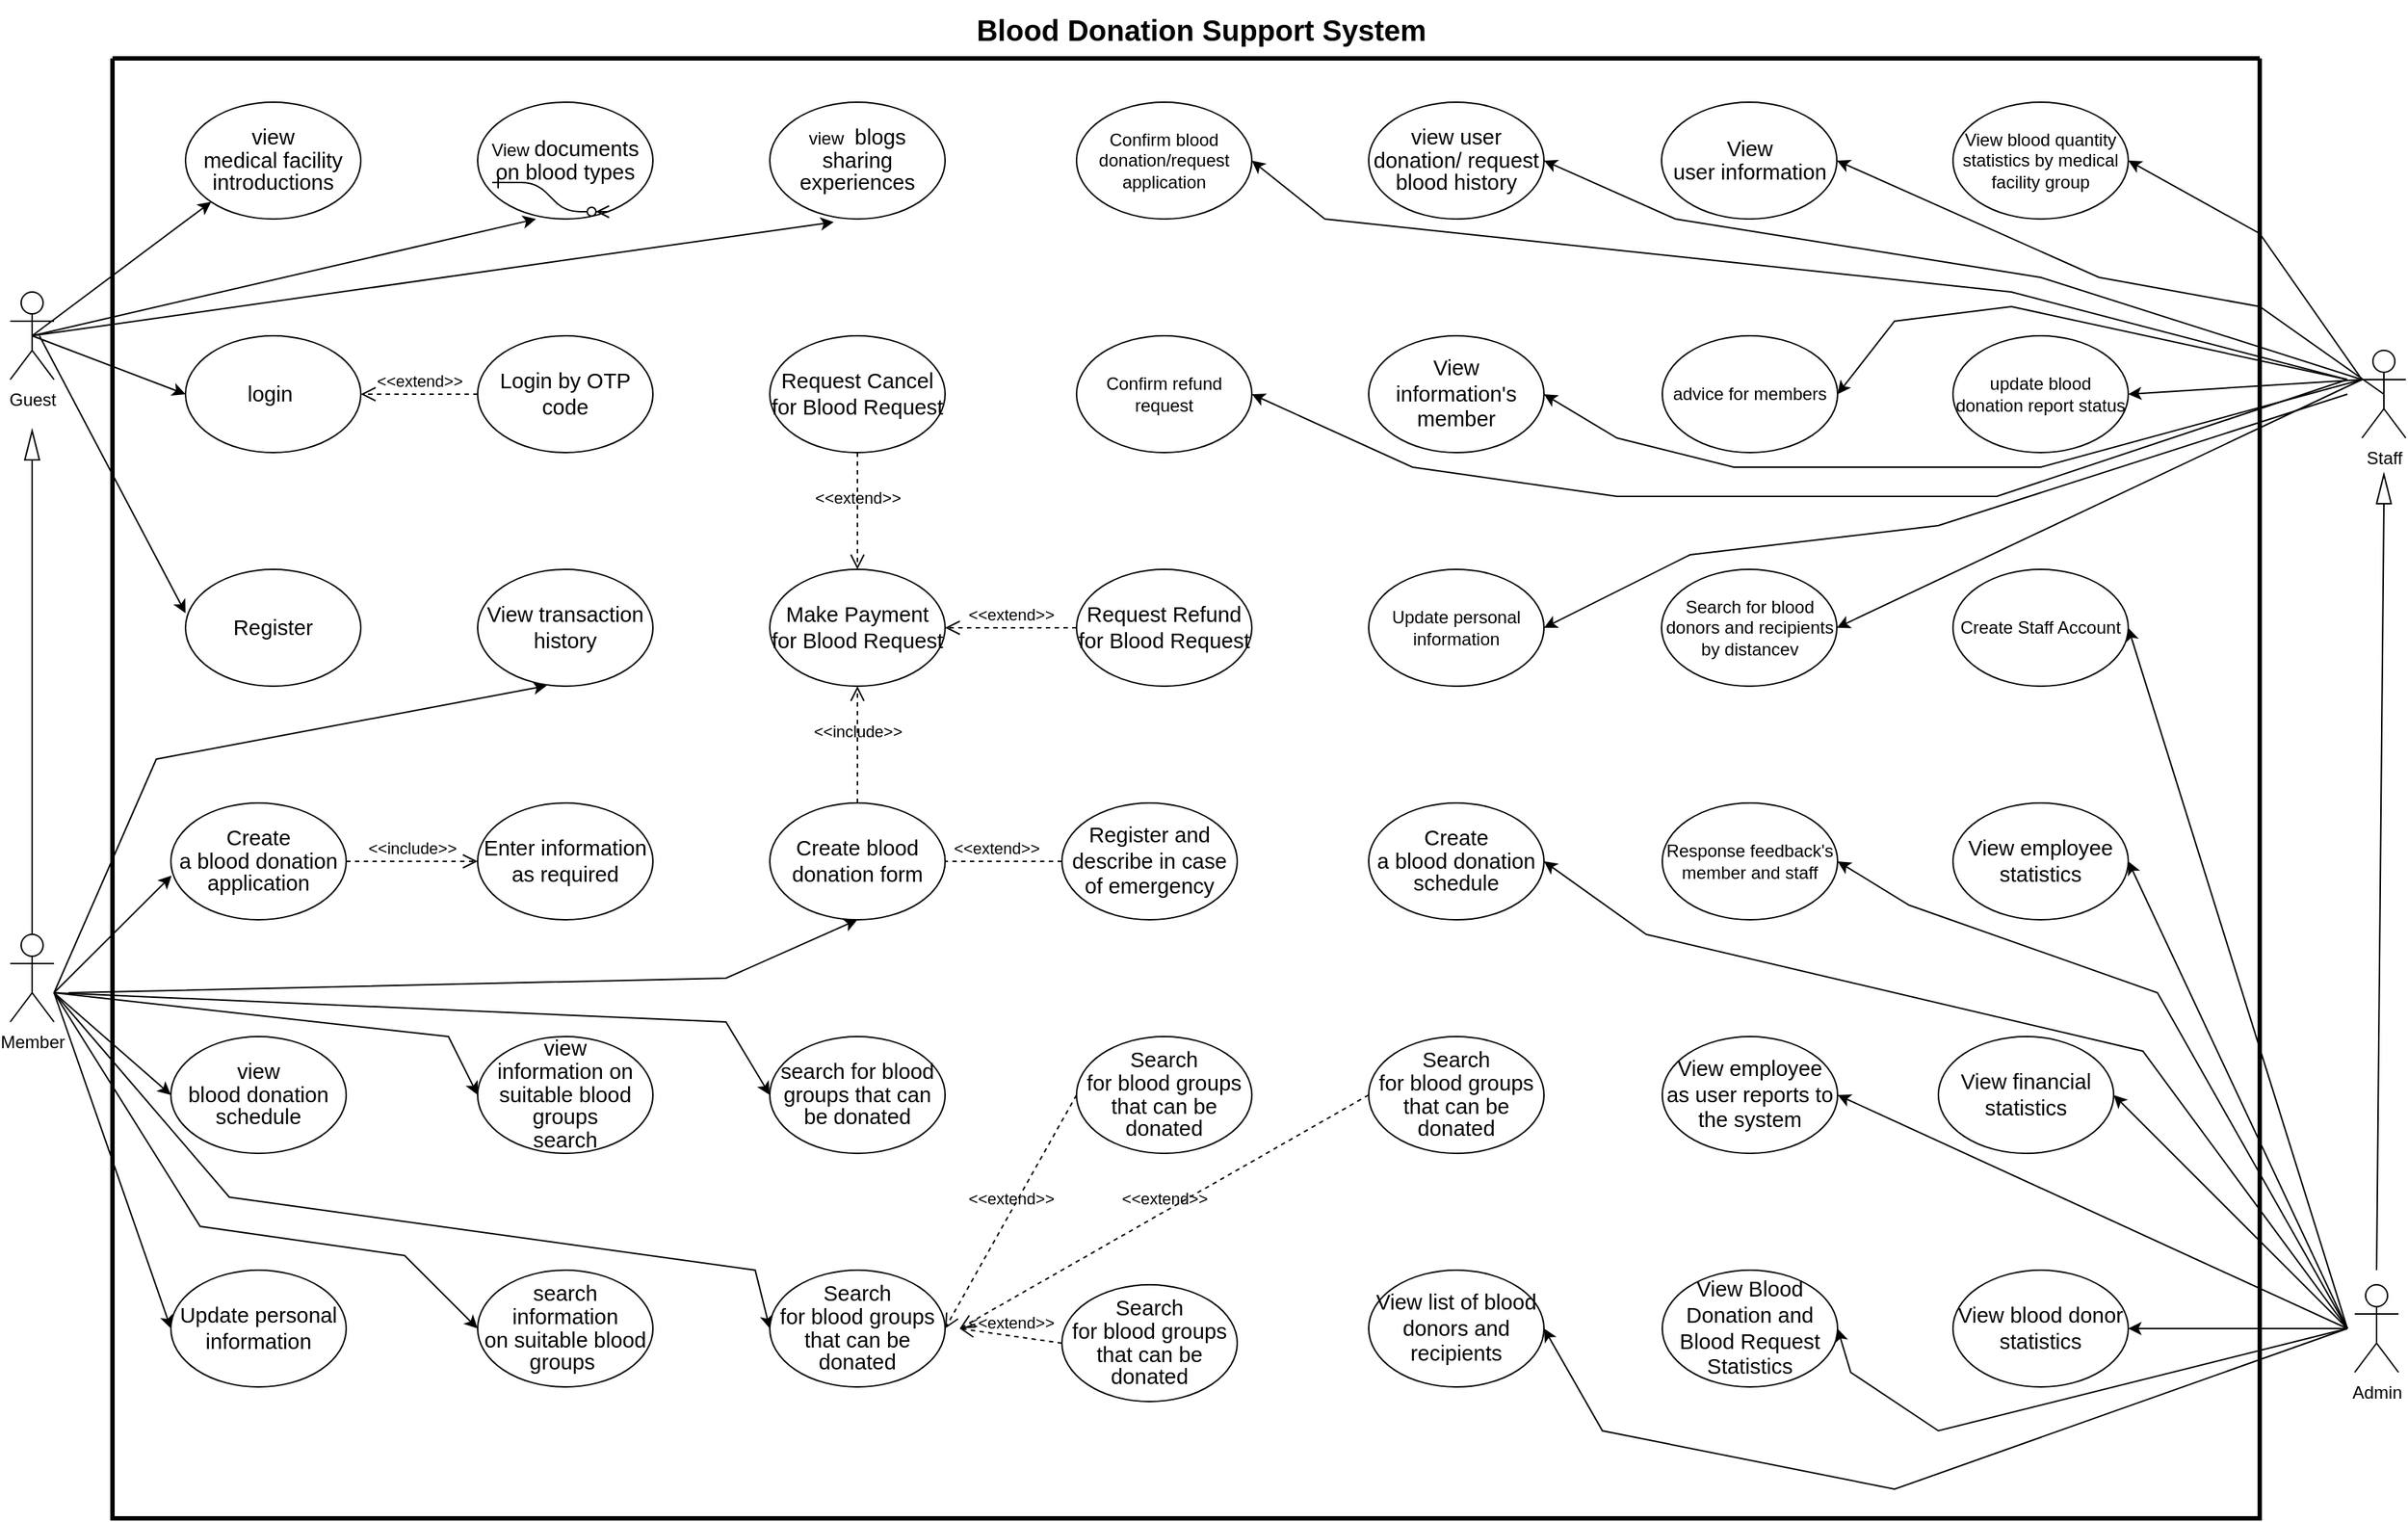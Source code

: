 <mxfile version="27.0.6">
  <diagram name="Trang-1" id="psEI63cdjqYMA6CuGDb4">
    <mxGraphModel dx="2620" dy="1547" grid="1" gridSize="10" guides="1" tooltips="1" connect="1" arrows="1" fold="1" page="1" pageScale="1" pageWidth="827" pageHeight="1169" math="0" shadow="0">
      <root>
        <mxCell id="0" />
        <mxCell id="1" parent="0" />
        <mxCell id="CIT0Yl9R32XtV_x61iHn-1" value="Guest" style="shape=umlActor;verticalLabelPosition=bottom;verticalAlign=top;html=1;outlineConnect=0;" parent="1" vertex="1">
          <mxGeometry x="10" y="240" width="30" height="60" as="geometry" />
        </mxCell>
        <mxCell id="CIT0Yl9R32XtV_x61iHn-2" value="" style="swimlane;startSize=0;fontSize=20;strokeColor=default;strokeWidth=3;" parent="1" vertex="1">
          <mxGeometry x="80" y="80" width="1470" height="1000" as="geometry" />
        </mxCell>
        <mxCell id="CIT0Yl9R32XtV_x61iHn-3" value="&lt;span style=&quot;font-size:11.0pt;line-height:107%;&lt;br/&gt;font-family:&amp;quot;Calibri&amp;quot;,sans-serif;mso-ascii-theme-font:minor-latin;mso-fareast-font-family:&lt;br/&gt;Calibri;mso-fareast-theme-font:minor-latin;mso-hansi-theme-font:minor-latin;&lt;br/&gt;mso-bidi-font-family:&amp;quot;Times New Roman&amp;quot;;mso-bidi-theme-font:minor-bidi;&lt;br/&gt;mso-ansi-language:EN-US;mso-fareast-language:EN-US;mso-bidi-language:AR-SA&quot;&gt;view&lt;br/&gt;medical facility introductions&lt;/span&gt;" style="ellipse;whiteSpace=wrap;html=1;" parent="CIT0Yl9R32XtV_x61iHn-2" vertex="1">
          <mxGeometry x="50" y="30" width="120" height="80" as="geometry" />
        </mxCell>
        <mxCell id="CIT0Yl9R32XtV_x61iHn-4" value="View&amp;nbsp;&lt;span style=&quot;font-size:11.0pt;line-height:107%;&lt;br/&gt;font-family:&amp;quot;Calibri&amp;quot;,sans-serif;mso-ascii-theme-font:minor-latin;mso-fareast-font-family:&lt;br/&gt;Calibri;mso-fareast-theme-font:minor-latin;mso-hansi-theme-font:minor-latin;&lt;br/&gt;mso-bidi-font-family:&amp;quot;Times New Roman&amp;quot;;mso-bidi-theme-font:minor-bidi;&lt;br/&gt;mso-ansi-language:EN-US;mso-fareast-language:EN-US;mso-bidi-language:AR-SA&quot;&gt;documents&lt;br/&gt;on blood types&lt;/span&gt;" style="ellipse;whiteSpace=wrap;html=1;" parent="CIT0Yl9R32XtV_x61iHn-2" vertex="1">
          <mxGeometry x="250" y="30" width="120" height="80" as="geometry" />
        </mxCell>
        <mxCell id="CIT0Yl9R32XtV_x61iHn-5" value="view&amp;nbsp;&lt;span style=&quot;font-size:11.0pt;line-height:107%;&lt;br/&gt;font-family:&amp;quot;Calibri&amp;quot;,sans-serif;mso-ascii-theme-font:minor-latin;mso-fareast-font-family:&lt;br/&gt;Calibri;mso-fareast-theme-font:minor-latin;mso-hansi-theme-font:minor-latin;&lt;br/&gt;mso-bidi-font-family:&amp;quot;Times New Roman&amp;quot;;mso-bidi-theme-font:minor-bidi;&lt;br/&gt;mso-ansi-language:EN-US;mso-fareast-language:EN-US;mso-bidi-language:AR-SA&quot;&gt;&amp;nbsp;blogs sharing experiences&lt;/span&gt;" style="ellipse;whiteSpace=wrap;html=1;" parent="CIT0Yl9R32XtV_x61iHn-2" vertex="1">
          <mxGeometry x="450" y="30" width="120" height="80" as="geometry" />
        </mxCell>
        <mxCell id="CIT0Yl9R32XtV_x61iHn-6" value="&lt;span style=&quot;font-size:11.0pt;line-height:107%;&lt;br/&gt;font-family:&amp;quot;Calibri&amp;quot;,sans-serif;mso-ascii-theme-font:minor-latin;mso-fareast-font-family:&lt;br/&gt;Calibri;mso-fareast-theme-font:minor-latin;mso-hansi-theme-font:minor-latin;&lt;br/&gt;mso-bidi-font-family:&amp;quot;Times New Roman&amp;quot;;mso-bidi-theme-font:minor-bidi;&lt;br/&gt;mso-ansi-language:EN-US;mso-fareast-language:EN-US;mso-bidi-language:AR-SA&quot;&gt;login&amp;nbsp;&lt;/span&gt;" style="ellipse;whiteSpace=wrap;html=1;" parent="CIT0Yl9R32XtV_x61iHn-2" vertex="1">
          <mxGeometry x="50" y="190" width="120" height="80" as="geometry" />
        </mxCell>
        <mxCell id="CIT0Yl9R32XtV_x61iHn-7" value="&lt;span style=&quot;font-size:11.0pt;line-height:107%;&lt;br/&gt;font-family:&amp;quot;Calibri&amp;quot;,sans-serif;mso-ascii-theme-font:minor-latin;mso-fareast-font-family:&lt;br/&gt;Calibri;mso-fareast-theme-font:minor-latin;mso-hansi-theme-font:minor-latin;&lt;br/&gt;mso-bidi-font-family:&amp;quot;Times New Roman&amp;quot;;mso-bidi-theme-font:minor-bidi;&lt;br/&gt;mso-ansi-language:EN-US;mso-fareast-language:EN-US;mso-bidi-language:AR-SA&quot;&gt;Register&lt;/span&gt;" style="ellipse;whiteSpace=wrap;html=1;" parent="CIT0Yl9R32XtV_x61iHn-2" vertex="1">
          <mxGeometry x="50" y="350" width="120" height="80" as="geometry" />
        </mxCell>
        <mxCell id="CIT0Yl9R32XtV_x61iHn-8" value="&lt;span style=&quot;font-size: 14.667px;&quot;&gt;Login by OTP code&lt;/span&gt;" style="ellipse;whiteSpace=wrap;html=1;" parent="CIT0Yl9R32XtV_x61iHn-2" vertex="1">
          <mxGeometry x="250" y="190" width="120" height="80" as="geometry" />
        </mxCell>
        <mxCell id="CIT0Yl9R32XtV_x61iHn-9" value="&amp;lt;&amp;lt;extend&amp;gt;&amp;gt;" style="endArrow=open;startArrow=none;endFill=0;startFill=0;endSize=8;html=1;verticalAlign=bottom;dashed=1;labelBackgroundColor=none;rounded=0;entryX=1;entryY=0.5;entryDx=0;entryDy=0;exitX=0;exitY=0.5;exitDx=0;exitDy=0;" parent="CIT0Yl9R32XtV_x61iHn-2" source="CIT0Yl9R32XtV_x61iHn-8" target="CIT0Yl9R32XtV_x61iHn-6" edge="1">
          <mxGeometry width="160" relative="1" as="geometry">
            <mxPoint x="170" y="240" as="sourcePoint" />
            <mxPoint x="290" y="240" as="targetPoint" />
          </mxGeometry>
        </mxCell>
        <mxCell id="CIT0Yl9R32XtV_x61iHn-10" value="&lt;span style=&quot;font-size:11.0pt;line-height:107%;&lt;br/&gt;font-family:&amp;quot;Calibri&amp;quot;,sans-serif;mso-ascii-theme-font:minor-latin;mso-fareast-font-family:&lt;br/&gt;Calibri;mso-fareast-theme-font:minor-latin;mso-hansi-theme-font:minor-latin;&lt;br/&gt;mso-bidi-font-family:&amp;quot;Times New Roman&amp;quot;;mso-bidi-theme-font:minor-bidi;&lt;br/&gt;mso-ansi-language:EN-US;mso-fareast-language:EN-US;mso-bidi-language:AR-SA&quot;&gt;Create&lt;br/&gt;a blood donation application&lt;/span&gt;" style="ellipse;whiteSpace=wrap;html=1;" parent="CIT0Yl9R32XtV_x61iHn-2" vertex="1">
          <mxGeometry x="40" y="510" width="120" height="80" as="geometry" />
        </mxCell>
        <mxCell id="CIT0Yl9R32XtV_x61iHn-11" value="&lt;div&gt;&lt;span style=&quot;font-size:11.0pt;line-height:107%;&lt;br/&gt;font-family:&amp;quot;Calibri&amp;quot;,sans-serif;mso-ascii-theme-font:minor-latin;mso-fareast-font-family:&lt;br/&gt;Calibri;mso-fareast-theme-font:minor-latin;mso-hansi-theme-font:minor-latin;&lt;br/&gt;mso-bidi-font-family:&amp;quot;Times New Roman&amp;quot;;mso-bidi-theme-font:minor-bidi;&lt;br/&gt;mso-ansi-language:EN-US;mso-fareast-language:EN-US;mso-bidi-language:AR-SA&quot;&gt;search for blood groups that can be donated&lt;/span&gt;&lt;/div&gt;" style="ellipse;whiteSpace=wrap;html=1;" parent="CIT0Yl9R32XtV_x61iHn-2" vertex="1">
          <mxGeometry x="450" y="670" width="120" height="80" as="geometry" />
        </mxCell>
        <mxCell id="CIT0Yl9R32XtV_x61iHn-12" value="&lt;span style=&quot;font-size:11.0pt;line-height:107%;&lt;br/&gt;font-family:&amp;quot;Calibri&amp;quot;,sans-serif;mso-ascii-theme-font:minor-latin;mso-fareast-font-family:&lt;br/&gt;Calibri;mso-fareast-theme-font:minor-latin;mso-hansi-theme-font:minor-latin;&lt;br/&gt;mso-bidi-font-family:&amp;quot;Times New Roman&amp;quot;;mso-bidi-theme-font:minor-bidi;&lt;br/&gt;mso-ansi-language:EN-US;mso-fareast-language:EN-US;mso-bidi-language:AR-SA&quot;&gt;view&lt;br/&gt;blood donation schedule&lt;/span&gt;" style="ellipse;whiteSpace=wrap;html=1;" parent="CIT0Yl9R32XtV_x61iHn-2" vertex="1">
          <mxGeometry x="40" y="670" width="120" height="80" as="geometry" />
        </mxCell>
        <mxCell id="CIT0Yl9R32XtV_x61iHn-13" value="&lt;span style=&quot;font-size: 11pt; line-height: 15.693px;&quot;&gt;view&lt;br&gt;information on suitable blood groups&lt;/span&gt;&lt;div&gt;&lt;span style=&quot;font-size: 11pt; line-height: 15.693px;&quot;&gt;search&lt;/span&gt;&lt;/div&gt;" style="ellipse;whiteSpace=wrap;html=1;" parent="CIT0Yl9R32XtV_x61iHn-2" vertex="1">
          <mxGeometry x="250" y="670" width="120" height="80" as="geometry" />
        </mxCell>
        <mxCell id="CIT0Yl9R32XtV_x61iHn-14" value="&lt;span style=&quot;font-size: 14.667px;&quot;&gt;Update personal information&lt;/span&gt;" style="ellipse;whiteSpace=wrap;html=1;" parent="CIT0Yl9R32XtV_x61iHn-2" vertex="1">
          <mxGeometry x="40" y="830" width="120" height="80" as="geometry" />
        </mxCell>
        <mxCell id="CIT0Yl9R32XtV_x61iHn-15" value="&lt;span style=&quot;font-size:11.0pt;line-height:107%;&lt;br/&gt;font-family:&amp;quot;Calibri&amp;quot;,sans-serif;mso-ascii-theme-font:minor-latin;mso-fareast-font-family:&lt;br/&gt;Calibri;mso-fareast-theme-font:minor-latin;mso-hansi-theme-font:minor-latin;&lt;br/&gt;mso-bidi-font-family:&amp;quot;Times New Roman&amp;quot;;mso-bidi-theme-font:minor-bidi;&lt;br/&gt;mso-ansi-language:EN-US;mso-fareast-language:EN-US;mso-bidi-language:AR-SA&quot;&gt;search information&lt;br/&gt;on suitable blood groups&amp;nbsp;&lt;/span&gt;" style="ellipse;whiteSpace=wrap;html=1;" parent="CIT0Yl9R32XtV_x61iHn-2" vertex="1">
          <mxGeometry x="250" y="830" width="120" height="80" as="geometry" />
        </mxCell>
        <mxCell id="CIT0Yl9R32XtV_x61iHn-16" value="&lt;span style=&quot;font-size:11.0pt;line-height:107%;&lt;br/&gt;font-family:&amp;quot;Calibri&amp;quot;,sans-serif;mso-ascii-theme-font:minor-latin;mso-fareast-font-family:&lt;br/&gt;Calibri;mso-fareast-theme-font:minor-latin;mso-hansi-theme-font:minor-latin;&lt;br/&gt;mso-bidi-font-family:&amp;quot;Times New Roman&amp;quot;;mso-bidi-theme-font:minor-bidi;&lt;br/&gt;mso-ansi-language:EN-US;mso-fareast-language:EN-US;mso-bidi-language:AR-SA&quot;&gt;Search&lt;br/&gt;for blood groups that can be donated&lt;/span&gt;" style="ellipse;whiteSpace=wrap;html=1;" parent="CIT0Yl9R32XtV_x61iHn-2" vertex="1">
          <mxGeometry x="450" y="830" width="120" height="80" as="geometry" />
        </mxCell>
        <mxCell id="CIT0Yl9R32XtV_x61iHn-17" value="&lt;span style=&quot;font-size:11.0pt;line-height:107%;&lt;br/&gt;font-family:&amp;quot;Calibri&amp;quot;,sans-serif;mso-ascii-theme-font:minor-latin;mso-fareast-font-family:&lt;br/&gt;Calibri;mso-fareast-theme-font:minor-latin;mso-hansi-theme-font:minor-latin;&lt;br/&gt;mso-bidi-font-family:&amp;quot;Times New Roman&amp;quot;;mso-bidi-theme-font:minor-bidi;&lt;br/&gt;mso-ansi-language:EN-US;mso-fareast-language:EN-US;mso-bidi-language:AR-SA&quot;&gt;Search&lt;br/&gt;for blood groups that can be donated&lt;/span&gt;" style="ellipse;whiteSpace=wrap;html=1;" parent="CIT0Yl9R32XtV_x61iHn-2" vertex="1">
          <mxGeometry x="650" y="840" width="120" height="80" as="geometry" />
        </mxCell>
        <mxCell id="CIT0Yl9R32XtV_x61iHn-18" value="&lt;span style=&quot;font-size:11.0pt;line-height:107%;&lt;br/&gt;font-family:&amp;quot;Calibri&amp;quot;,sans-serif;mso-ascii-theme-font:minor-latin;mso-fareast-font-family:&lt;br/&gt;Calibri;mso-fareast-theme-font:minor-latin;mso-hansi-theme-font:minor-latin;&lt;br/&gt;mso-bidi-font-family:&amp;quot;Times New Roman&amp;quot;;mso-bidi-theme-font:minor-bidi;&lt;br/&gt;mso-ansi-language:EN-US;mso-fareast-language:EN-US;mso-bidi-language:AR-SA&quot;&gt;Search&lt;br/&gt;for blood groups that can be donated&lt;/span&gt;" style="ellipse;whiteSpace=wrap;html=1;" parent="CIT0Yl9R32XtV_x61iHn-2" vertex="1">
          <mxGeometry x="660" y="670" width="120" height="80" as="geometry" />
        </mxCell>
        <mxCell id="CIT0Yl9R32XtV_x61iHn-19" value="&lt;span style=&quot;font-size:11.0pt;line-height:107%;&lt;br/&gt;font-family:&amp;quot;Calibri&amp;quot;,sans-serif;mso-ascii-theme-font:minor-latin;mso-fareast-font-family:&lt;br/&gt;Calibri;mso-fareast-theme-font:minor-latin;mso-hansi-theme-font:minor-latin;&lt;br/&gt;mso-bidi-font-family:&amp;quot;Times New Roman&amp;quot;;mso-bidi-theme-font:minor-bidi;&lt;br/&gt;mso-ansi-language:EN-US;mso-fareast-language:EN-US;mso-bidi-language:AR-SA&quot;&gt;Search&lt;br/&gt;for blood groups that can be donated&lt;/span&gt;" style="ellipse;whiteSpace=wrap;html=1;" parent="CIT0Yl9R32XtV_x61iHn-2" vertex="1">
          <mxGeometry x="860" y="670" width="120" height="80" as="geometry" />
        </mxCell>
        <mxCell id="CIT0Yl9R32XtV_x61iHn-20" value="&amp;lt;&amp;lt;extend&amp;gt;&amp;gt;" style="endArrow=open;startArrow=none;endFill=0;startFill=0;endSize=8;html=1;verticalAlign=bottom;dashed=1;labelBackgroundColor=none;rounded=0;entryX=1;entryY=0.5;entryDx=0;entryDy=0;exitX=0;exitY=0.5;exitDx=0;exitDy=0;" parent="CIT0Yl9R32XtV_x61iHn-2" source="CIT0Yl9R32XtV_x61iHn-18" target="CIT0Yl9R32XtV_x61iHn-16" edge="1">
          <mxGeometry width="160" relative="1" as="geometry">
            <mxPoint x="770" y="410" as="sourcePoint" />
            <mxPoint x="672" y="278" as="targetPoint" />
          </mxGeometry>
        </mxCell>
        <mxCell id="CIT0Yl9R32XtV_x61iHn-21" value="&lt;font style=&quot;font-size: 14.667px;&quot;&gt;Enter information as required&lt;/font&gt;" style="ellipse;whiteSpace=wrap;html=1;" parent="CIT0Yl9R32XtV_x61iHn-2" vertex="1">
          <mxGeometry x="250" y="510" width="120" height="80" as="geometry" />
        </mxCell>
        <mxCell id="CIT0Yl9R32XtV_x61iHn-22" value="&amp;lt;&amp;lt;include&amp;gt;&amp;gt;" style="endArrow=open;startArrow=none;endFill=0;startFill=0;endSize=8;html=1;verticalAlign=bottom;dashed=1;labelBackgroundColor=none;rounded=0;entryX=0;entryY=0.5;entryDx=0;entryDy=0;exitX=1;exitY=0.5;exitDx=0;exitDy=0;" parent="CIT0Yl9R32XtV_x61iHn-2" source="CIT0Yl9R32XtV_x61iHn-10" target="CIT0Yl9R32XtV_x61iHn-21" edge="1">
          <mxGeometry width="160" relative="1" as="geometry">
            <mxPoint x="550" y="360" as="sourcePoint" />
            <mxPoint x="452" y="228" as="targetPoint" />
          </mxGeometry>
        </mxCell>
        <mxCell id="CIT0Yl9R32XtV_x61iHn-23" value="&lt;font style=&quot;font-size: 14.667px;&quot;&gt;Register and describe in case of emergency&lt;/font&gt;" style="ellipse;whiteSpace=wrap;html=1;" parent="CIT0Yl9R32XtV_x61iHn-2" vertex="1">
          <mxGeometry x="650" y="510" width="120" height="80" as="geometry" />
        </mxCell>
        <mxCell id="CIT0Yl9R32XtV_x61iHn-24" value="&amp;lt;&amp;lt;extend&amp;gt;&amp;gt;" style="endArrow=open;startArrow=none;endFill=0;startFill=0;endSize=8;html=1;verticalAlign=bottom;dashed=1;labelBackgroundColor=none;rounded=0;entryX=1;entryY=0.5;entryDx=0;entryDy=0;exitX=0;exitY=0.5;exitDx=0;exitDy=0;" parent="CIT0Yl9R32XtV_x61iHn-2" source="CIT0Yl9R32XtV_x61iHn-23" edge="1">
          <mxGeometry width="160" relative="1" as="geometry">
            <mxPoint x="760" y="310" as="sourcePoint" />
            <mxPoint x="560" y="550" as="targetPoint" />
          </mxGeometry>
        </mxCell>
        <mxCell id="CIT0Yl9R32XtV_x61iHn-25" value="&lt;font style=&quot;font-size: 14.667px;&quot;&gt;Create blood donation form&lt;/font&gt;" style="ellipse;whiteSpace=wrap;html=1;" parent="CIT0Yl9R32XtV_x61iHn-2" vertex="1">
          <mxGeometry x="450" y="510" width="120" height="80" as="geometry" />
        </mxCell>
        <mxCell id="CIT0Yl9R32XtV_x61iHn-26" value="Search for blood donors and recipients by distancev" style="ellipse;whiteSpace=wrap;html=1;" parent="CIT0Yl9R32XtV_x61iHn-2" vertex="1">
          <mxGeometry x="1060.5" y="350" width="120" height="80" as="geometry" />
        </mxCell>
        <mxCell id="CIT0Yl9R32XtV_x61iHn-27" value="Update personal information" style="ellipse;whiteSpace=wrap;html=1;" parent="CIT0Yl9R32XtV_x61iHn-2" vertex="1">
          <mxGeometry x="860" y="350" width="120" height="80" as="geometry" />
        </mxCell>
        <mxCell id="CIT0Yl9R32XtV_x61iHn-28" value="View blood quantity statistics by medical facility group" style="ellipse;whiteSpace=wrap;html=1;" parent="CIT0Yl9R32XtV_x61iHn-2" vertex="1">
          <mxGeometry x="1260" y="30" width="120" height="80" as="geometry" />
        </mxCell>
        <mxCell id="CIT0Yl9R32XtV_x61iHn-29" value="Confirm blood donation/request application" style="ellipse;whiteSpace=wrap;html=1;" parent="CIT0Yl9R32XtV_x61iHn-2" vertex="1">
          <mxGeometry x="660" y="30" width="120" height="80" as="geometry" />
        </mxCell>
        <mxCell id="CIT0Yl9R32XtV_x61iHn-30" value="update blood donation report status" style="ellipse;whiteSpace=wrap;html=1;" parent="CIT0Yl9R32XtV_x61iHn-2" vertex="1">
          <mxGeometry x="1260" y="190" width="120" height="80" as="geometry" />
        </mxCell>
        <mxCell id="CIT0Yl9R32XtV_x61iHn-31" value="&lt;span style=&quot;font-size:11.0pt;line-height:107%;&lt;br/&gt;font-family:&amp;quot;Calibri&amp;quot;,sans-serif;mso-ascii-theme-font:minor-latin;mso-fareast-font-family:&lt;br/&gt;Calibri;mso-fareast-theme-font:minor-latin;mso-hansi-theme-font:minor-latin;&lt;br/&gt;mso-bidi-font-family:&amp;quot;Times New Roman&amp;quot;;mso-bidi-theme-font:minor-bidi;&lt;br/&gt;mso-ansi-language:EN-US;mso-fareast-language:EN-US;mso-bidi-language:AR-SA&quot;&gt;View&lt;br/&gt;user information&lt;/span&gt;" style="ellipse;whiteSpace=wrap;html=1;" parent="CIT0Yl9R32XtV_x61iHn-2" vertex="1">
          <mxGeometry x="1060.5" y="30" width="120" height="80" as="geometry" />
        </mxCell>
        <mxCell id="CIT0Yl9R32XtV_x61iHn-32" value="&lt;span style=&quot;font-size:11.0pt;line-height:107%;&lt;br/&gt;font-family:&amp;quot;Calibri&amp;quot;,sans-serif;mso-ascii-theme-font:minor-latin;mso-fareast-font-family:&lt;br/&gt;Calibri;mso-fareast-theme-font:minor-latin;mso-hansi-theme-font:minor-latin;&lt;br/&gt;mso-bidi-font-family:&amp;quot;Times New Roman&amp;quot;;mso-bidi-theme-font:minor-bidi;&lt;br/&gt;mso-ansi-language:EN-US;mso-fareast-language:EN-US;mso-bidi-language:AR-SA&quot;&gt;view user&lt;br&gt;donation/ request blood history&lt;/span&gt;" style="ellipse;whiteSpace=wrap;html=1;" parent="CIT0Yl9R32XtV_x61iHn-2" vertex="1">
          <mxGeometry x="860" y="30" width="120" height="80" as="geometry" />
        </mxCell>
        <mxCell id="CIT0Yl9R32XtV_x61iHn-33" value="&lt;font style=&quot;font-size: 14.667px;&quot;&gt;Make Payment for Blood Request&lt;/font&gt;" style="ellipse;whiteSpace=wrap;html=1;" parent="CIT0Yl9R32XtV_x61iHn-2" vertex="1">
          <mxGeometry x="450" y="350" width="120" height="80" as="geometry" />
        </mxCell>
        <mxCell id="CIT0Yl9R32XtV_x61iHn-34" value="&amp;lt;&amp;lt;include&amp;gt;&amp;gt;" style="endArrow=open;startArrow=none;endFill=0;startFill=0;endSize=8;html=1;verticalAlign=bottom;dashed=1;labelBackgroundColor=none;rounded=0;entryX=0.5;entryY=1;entryDx=0;entryDy=0;exitX=0.5;exitY=0;exitDx=0;exitDy=0;" parent="CIT0Yl9R32XtV_x61iHn-2" source="CIT0Yl9R32XtV_x61iHn-25" target="CIT0Yl9R32XtV_x61iHn-33" edge="1">
          <mxGeometry width="160" relative="1" as="geometry">
            <mxPoint x="570" y="460" as="sourcePoint" />
            <mxPoint x="660" y="460" as="targetPoint" />
          </mxGeometry>
        </mxCell>
        <mxCell id="CIT0Yl9R32XtV_x61iHn-35" value="&lt;font style=&quot;font-size: 14.667px;&quot;&gt;View transaction history&lt;/font&gt;" style="ellipse;whiteSpace=wrap;html=1;" parent="CIT0Yl9R32XtV_x61iHn-2" vertex="1">
          <mxGeometry x="250" y="350" width="120" height="80" as="geometry" />
        </mxCell>
        <mxCell id="CIT0Yl9R32XtV_x61iHn-36" value="&lt;font style=&quot;font-size: 14.667px;&quot;&gt;Request Refund for Blood Request&lt;/font&gt;" style="ellipse;whiteSpace=wrap;html=1;" parent="CIT0Yl9R32XtV_x61iHn-2" vertex="1">
          <mxGeometry x="660" y="350" width="120" height="80" as="geometry" />
        </mxCell>
        <mxCell id="CIT0Yl9R32XtV_x61iHn-37" value="&amp;lt;&amp;lt;extend&amp;gt;&amp;gt;" style="endArrow=open;startArrow=none;endFill=0;startFill=0;endSize=8;html=1;verticalAlign=bottom;dashed=1;labelBackgroundColor=none;rounded=0;entryX=1;entryY=0.5;entryDx=0;entryDy=0;exitX=0;exitY=0.5;exitDx=0;exitDy=0;" parent="CIT0Yl9R32XtV_x61iHn-2" source="CIT0Yl9R32XtV_x61iHn-36" edge="1">
          <mxGeometry width="160" relative="1" as="geometry">
            <mxPoint x="770" y="150" as="sourcePoint" />
            <mxPoint x="570" y="390" as="targetPoint" />
          </mxGeometry>
        </mxCell>
        <mxCell id="CIT0Yl9R32XtV_x61iHn-38" value="&lt;font style=&quot;font-size: 14.667px;&quot;&gt;Request Cancel for Blood Request&lt;/font&gt;" style="ellipse;whiteSpace=wrap;html=1;" parent="CIT0Yl9R32XtV_x61iHn-2" vertex="1">
          <mxGeometry x="450" y="190" width="120" height="80" as="geometry" />
        </mxCell>
        <mxCell id="CIT0Yl9R32XtV_x61iHn-39" value="&amp;lt;&amp;lt;extend&amp;gt;&amp;gt;" style="endArrow=open;startArrow=none;endFill=0;startFill=0;endSize=8;html=1;verticalAlign=bottom;dashed=1;labelBackgroundColor=none;rounded=0;entryX=0.5;entryY=0;entryDx=0;entryDy=0;exitX=0.5;exitY=1;exitDx=0;exitDy=0;" parent="CIT0Yl9R32XtV_x61iHn-2" source="CIT0Yl9R32XtV_x61iHn-38" target="CIT0Yl9R32XtV_x61iHn-33" edge="1">
          <mxGeometry width="160" relative="1" as="geometry">
            <mxPoint x="560" y="-10" as="sourcePoint" />
            <mxPoint x="360" y="230" as="targetPoint" />
          </mxGeometry>
        </mxCell>
        <mxCell id="CIT0Yl9R32XtV_x61iHn-40" value="&lt;span style=&quot;font-size: 14.667px;&quot;&gt;View financial statistics&lt;/span&gt;" style="ellipse;whiteSpace=wrap;html=1;" parent="CIT0Yl9R32XtV_x61iHn-2" vertex="1">
          <mxGeometry x="1250" y="670" width="120" height="80" as="geometry" />
        </mxCell>
        <mxCell id="CIT0Yl9R32XtV_x61iHn-41" value="&lt;span style=&quot;font-size: 14.667px;&quot;&gt;View employee as user reports to the system&lt;/span&gt;" style="ellipse;whiteSpace=wrap;html=1;" parent="CIT0Yl9R32XtV_x61iHn-2" vertex="1">
          <mxGeometry x="1061" y="670" width="120" height="80" as="geometry" />
        </mxCell>
        <mxCell id="CIT0Yl9R32XtV_x61iHn-42" value="&lt;span style=&quot;font-size: 14.667px;&quot;&gt;View blood donor statistics&lt;/span&gt;" style="ellipse;whiteSpace=wrap;html=1;" parent="CIT0Yl9R32XtV_x61iHn-2" vertex="1">
          <mxGeometry x="1260" y="830" width="120" height="80" as="geometry" />
        </mxCell>
        <mxCell id="CIT0Yl9R32XtV_x61iHn-43" value="&lt;span style=&quot;font-size: 14.667px;&quot;&gt;View Blood Donation and Blood Request Statistics&lt;/span&gt;" style="ellipse;whiteSpace=wrap;html=1;" parent="CIT0Yl9R32XtV_x61iHn-2" vertex="1">
          <mxGeometry x="1061" y="830" width="120" height="80" as="geometry" />
        </mxCell>
        <mxCell id="CIT0Yl9R32XtV_x61iHn-44" value="&lt;span style=&quot;font-size: 14.667px;&quot;&gt;View list of blood donors and recipients&lt;/span&gt;" style="ellipse;whiteSpace=wrap;html=1;" parent="CIT0Yl9R32XtV_x61iHn-2" vertex="1">
          <mxGeometry x="860" y="830" width="120" height="80" as="geometry" />
        </mxCell>
        <mxCell id="CIT0Yl9R32XtV_x61iHn-45" value="&lt;span style=&quot;font-size: 14.667px;&quot;&gt;View employee statistics&lt;/span&gt;" style="ellipse;whiteSpace=wrap;html=1;" parent="CIT0Yl9R32XtV_x61iHn-2" vertex="1">
          <mxGeometry x="1260" y="510" width="120" height="80" as="geometry" />
        </mxCell>
        <mxCell id="CIT0Yl9R32XtV_x61iHn-46" value="Response feedback&#39;s member and staff" style="ellipse;whiteSpace=wrap;html=1;" parent="CIT0Yl9R32XtV_x61iHn-2" vertex="1">
          <mxGeometry x="1061" y="510" width="120" height="80" as="geometry" />
        </mxCell>
        <mxCell id="CIT0Yl9R32XtV_x61iHn-47" value="&lt;span style=&quot;font-size:11.0pt;line-height:107%;&lt;br/&gt;font-family:&amp;quot;Calibri&amp;quot;,sans-serif;mso-ascii-theme-font:minor-latin;mso-fareast-font-family:&lt;br/&gt;Calibri;mso-fareast-theme-font:minor-latin;mso-hansi-theme-font:minor-latin;&lt;br/&gt;mso-bidi-font-family:&amp;quot;Times New Roman&amp;quot;;mso-bidi-theme-font:minor-bidi;&lt;br/&gt;mso-ansi-language:EN-US;mso-fareast-language:EN-US;mso-bidi-language:AR-SA&quot;&gt;Create&lt;br/&gt;a blood donation schedule&lt;/span&gt;" style="ellipse;whiteSpace=wrap;html=1;" parent="CIT0Yl9R32XtV_x61iHn-2" vertex="1">
          <mxGeometry x="860" y="510" width="120" height="80" as="geometry" />
        </mxCell>
        <mxCell id="CIT0Yl9R32XtV_x61iHn-48" value="Confirm refund request" style="ellipse;whiteSpace=wrap;html=1;" parent="CIT0Yl9R32XtV_x61iHn-2" vertex="1">
          <mxGeometry x="660" y="190" width="120" height="80" as="geometry" />
        </mxCell>
        <mxCell id="CIT0Yl9R32XtV_x61iHn-49" value="advice for members" style="ellipse;whiteSpace=wrap;html=1;" parent="CIT0Yl9R32XtV_x61iHn-2" vertex="1">
          <mxGeometry x="1061" y="190" width="120" height="80" as="geometry" />
        </mxCell>
        <mxCell id="CIT0Yl9R32XtV_x61iHn-50" value="&lt;font style=&quot;font-size: 14.667px;&quot;&gt;View information&#39;s member&lt;/font&gt;" style="ellipse;whiteSpace=wrap;html=1;" parent="CIT0Yl9R32XtV_x61iHn-2" vertex="1">
          <mxGeometry x="860" y="190" width="120" height="80" as="geometry" />
        </mxCell>
        <mxCell id="RLc7rYBk5gtGd4HpFkoN-1" value="Create Staff Account" style="ellipse;whiteSpace=wrap;html=1;" vertex="1" parent="CIT0Yl9R32XtV_x61iHn-2">
          <mxGeometry x="1260" y="350" width="120" height="80" as="geometry" />
        </mxCell>
        <mxCell id="CIT0Yl9R32XtV_x61iHn-51" value="" style="endArrow=classic;html=1;rounded=0;exitX=0.5;exitY=0.5;exitDx=0;exitDy=0;exitPerimeter=0;entryX=0;entryY=1;entryDx=0;entryDy=0;" parent="1" source="CIT0Yl9R32XtV_x61iHn-1" target="CIT0Yl9R32XtV_x61iHn-3" edge="1">
          <mxGeometry width="50" height="50" relative="1" as="geometry">
            <mxPoint x="280" y="520" as="sourcePoint" />
            <mxPoint x="80" y="460" as="targetPoint" />
          </mxGeometry>
        </mxCell>
        <mxCell id="CIT0Yl9R32XtV_x61iHn-52" value="" style="endArrow=classic;html=1;rounded=0;exitX=0.5;exitY=0.5;exitDx=0;exitDy=0;exitPerimeter=0;entryX=0.333;entryY=1;entryDx=0;entryDy=0;entryPerimeter=0;" parent="1" source="CIT0Yl9R32XtV_x61iHn-1" target="CIT0Yl9R32XtV_x61iHn-4" edge="1">
          <mxGeometry width="50" height="50" relative="1" as="geometry">
            <mxPoint x="280" y="520" as="sourcePoint" />
            <mxPoint x="330" y="470" as="targetPoint" />
          </mxGeometry>
        </mxCell>
        <mxCell id="CIT0Yl9R32XtV_x61iHn-53" value="" style="endArrow=classic;html=1;rounded=0;exitX=0.5;exitY=0.5;exitDx=0;exitDy=0;exitPerimeter=0;entryX=0.365;entryY=1.026;entryDx=0;entryDy=0;entryPerimeter=0;" parent="1" source="CIT0Yl9R32XtV_x61iHn-1" target="CIT0Yl9R32XtV_x61iHn-5" edge="1">
          <mxGeometry width="50" height="50" relative="1" as="geometry">
            <mxPoint x="280" y="520" as="sourcePoint" />
            <mxPoint x="330" y="470" as="targetPoint" />
          </mxGeometry>
        </mxCell>
        <mxCell id="CIT0Yl9R32XtV_x61iHn-54" value="" style="endArrow=classic;html=1;rounded=0;entryX=0;entryY=0.5;entryDx=0;entryDy=0;exitX=0.5;exitY=0.5;exitDx=0;exitDy=0;exitPerimeter=0;" parent="1" source="CIT0Yl9R32XtV_x61iHn-1" target="CIT0Yl9R32XtV_x61iHn-6" edge="1">
          <mxGeometry width="50" height="50" relative="1" as="geometry">
            <mxPoint x="20" y="460" as="sourcePoint" />
            <mxPoint x="174" y="418" as="targetPoint" />
          </mxGeometry>
        </mxCell>
        <mxCell id="CIT0Yl9R32XtV_x61iHn-55" value="" style="endArrow=classic;html=1;rounded=0;entryX=0;entryY=0.375;entryDx=0;entryDy=0;entryPerimeter=0;" parent="1" target="CIT0Yl9R32XtV_x61iHn-7" edge="1">
          <mxGeometry width="50" height="50" relative="1" as="geometry">
            <mxPoint x="30" y="270" as="sourcePoint" />
            <mxPoint x="174" y="448" as="targetPoint" />
          </mxGeometry>
        </mxCell>
        <mxCell id="CIT0Yl9R32XtV_x61iHn-56" value="Member" style="shape=umlActor;verticalLabelPosition=bottom;verticalAlign=top;html=1;outlineConnect=0;" parent="1" vertex="1">
          <mxGeometry x="10" y="680" width="30" height="60" as="geometry" />
        </mxCell>
        <mxCell id="CIT0Yl9R32XtV_x61iHn-57" value="" style="triangle;whiteSpace=wrap;html=1;rotation=-90;" parent="1" vertex="1">
          <mxGeometry x="15" y="340" width="20" height="10" as="geometry" />
        </mxCell>
        <mxCell id="CIT0Yl9R32XtV_x61iHn-58" value="" style="endArrow=classic;html=1;rounded=0;entryX=0;entryY=0.5;entryDx=0;entryDy=0;" parent="1" target="CIT0Yl9R32XtV_x61iHn-12" edge="1">
          <mxGeometry width="50" height="50" relative="1" as="geometry">
            <mxPoint x="40" y="720" as="sourcePoint" />
            <mxPoint x="450" y="650" as="targetPoint" />
          </mxGeometry>
        </mxCell>
        <mxCell id="CIT0Yl9R32XtV_x61iHn-59" value="" style="endArrow=classic;html=1;rounded=0;entryX=0;entryY=0.5;entryDx=0;entryDy=0;" parent="1" target="CIT0Yl9R32XtV_x61iHn-13" edge="1">
          <mxGeometry width="50" height="50" relative="1" as="geometry">
            <mxPoint x="40" y="720" as="sourcePoint" />
            <mxPoint x="450" y="650" as="targetPoint" />
            <Array as="points">
              <mxPoint x="310" y="750" />
            </Array>
          </mxGeometry>
        </mxCell>
        <mxCell id="CIT0Yl9R32XtV_x61iHn-60" value="" style="endArrow=classic;html=1;rounded=0;entryX=0;entryY=0.5;entryDx=0;entryDy=0;" parent="1" target="CIT0Yl9R32XtV_x61iHn-11" edge="1">
          <mxGeometry width="50" height="50" relative="1" as="geometry">
            <mxPoint x="40" y="720" as="sourcePoint" />
            <mxPoint x="450" y="650" as="targetPoint" />
            <Array as="points">
              <mxPoint x="500" y="740" />
            </Array>
          </mxGeometry>
        </mxCell>
        <mxCell id="CIT0Yl9R32XtV_x61iHn-61" value="" style="endArrow=classic;html=1;rounded=0;entryX=0.004;entryY=0.622;entryDx=0;entryDy=0;entryPerimeter=0;" parent="1" target="CIT0Yl9R32XtV_x61iHn-10" edge="1">
          <mxGeometry width="50" height="50" relative="1" as="geometry">
            <mxPoint x="40" y="720" as="sourcePoint" />
            <mxPoint x="450" y="650" as="targetPoint" />
          </mxGeometry>
        </mxCell>
        <mxCell id="CIT0Yl9R32XtV_x61iHn-62" value="" style="endArrow=classic;html=1;rounded=0;entryX=0;entryY=0.5;entryDx=0;entryDy=0;" parent="1" target="CIT0Yl9R32XtV_x61iHn-14" edge="1">
          <mxGeometry width="50" height="50" relative="1" as="geometry">
            <mxPoint x="40" y="720" as="sourcePoint" />
            <mxPoint x="450" y="780" as="targetPoint" />
          </mxGeometry>
        </mxCell>
        <mxCell id="CIT0Yl9R32XtV_x61iHn-63" value="" style="endArrow=classic;html=1;rounded=0;entryX=0;entryY=0.5;entryDx=0;entryDy=0;" parent="1" target="CIT0Yl9R32XtV_x61iHn-15" edge="1">
          <mxGeometry width="50" height="50" relative="1" as="geometry">
            <mxPoint x="40" y="720" as="sourcePoint" />
            <mxPoint x="450" y="780" as="targetPoint" />
            <Array as="points">
              <mxPoint x="140" y="880" />
              <mxPoint x="280" y="900" />
            </Array>
          </mxGeometry>
        </mxCell>
        <mxCell id="CIT0Yl9R32XtV_x61iHn-64" value="" style="endArrow=classic;html=1;rounded=0;entryX=0;entryY=0.5;entryDx=0;entryDy=0;" parent="1" target="CIT0Yl9R32XtV_x61iHn-16" edge="1">
          <mxGeometry width="50" height="50" relative="1" as="geometry">
            <mxPoint x="40" y="720" as="sourcePoint" />
            <mxPoint x="450" y="780" as="targetPoint" />
            <Array as="points">
              <mxPoint x="160" y="860" />
              <mxPoint x="520" y="910" />
            </Array>
          </mxGeometry>
        </mxCell>
        <mxCell id="CIT0Yl9R32XtV_x61iHn-65" value="&amp;lt;&amp;lt;extend&amp;gt;&amp;gt;" style="endArrow=open;startArrow=none;endFill=0;startFill=0;endSize=8;html=1;verticalAlign=bottom;dashed=1;labelBackgroundColor=none;rounded=0;exitX=0;exitY=0.5;exitDx=0;exitDy=0;" parent="1" source="CIT0Yl9R32XtV_x61iHn-19" edge="1">
          <mxGeometry width="160" relative="1" as="geometry">
            <mxPoint x="930" y="880" as="sourcePoint" />
            <mxPoint x="660" y="950" as="targetPoint" />
            <Array as="points" />
          </mxGeometry>
        </mxCell>
        <mxCell id="CIT0Yl9R32XtV_x61iHn-66" value="&amp;lt;&amp;lt;extend&amp;gt;&amp;gt;" style="endArrow=open;startArrow=none;endFill=0;startFill=0;endSize=8;html=1;verticalAlign=bottom;dashed=1;labelBackgroundColor=none;rounded=0;exitX=0;exitY=0.5;exitDx=0;exitDy=0;" parent="1" source="CIT0Yl9R32XtV_x61iHn-17" edge="1">
          <mxGeometry width="160" relative="1" as="geometry">
            <mxPoint x="930" y="890" as="sourcePoint" />
            <mxPoint x="660" y="950" as="targetPoint" />
          </mxGeometry>
        </mxCell>
        <mxCell id="CIT0Yl9R32XtV_x61iHn-67" value="A&lt;span style=&quot;background-color: transparent; color: light-dark(rgb(0, 0, 0), rgb(255, 255, 255));&quot;&gt;dmin&lt;/span&gt;" style="shape=umlActor;verticalLabelPosition=bottom;verticalAlign=top;html=1;outlineConnect=0;" parent="1" vertex="1">
          <mxGeometry x="1615" y="920" width="30" height="60" as="geometry" />
        </mxCell>
        <mxCell id="CIT0Yl9R32XtV_x61iHn-68" value="Staff" style="shape=umlActor;verticalLabelPosition=bottom;verticalAlign=top;html=1;outlineConnect=0;" parent="1" vertex="1">
          <mxGeometry x="1620" y="280" width="30" height="60" as="geometry" />
        </mxCell>
        <mxCell id="CIT0Yl9R32XtV_x61iHn-69" value="" style="endArrow=classic;html=1;rounded=0;entryX=0.5;entryY=1;entryDx=0;entryDy=0;" parent="1" target="CIT0Yl9R32XtV_x61iHn-25" edge="1">
          <mxGeometry width="50" height="50" relative="1" as="geometry">
            <mxPoint x="50" y="720" as="sourcePoint" />
            <mxPoint x="320" y="590" as="targetPoint" />
            <Array as="points">
              <mxPoint x="500" y="710" />
            </Array>
          </mxGeometry>
        </mxCell>
        <mxCell id="CIT0Yl9R32XtV_x61iHn-70" value="" style="endArrow=classic;html=1;rounded=0;entryX=1;entryY=0.5;entryDx=0;entryDy=0;" parent="1" target="CIT0Yl9R32XtV_x61iHn-28" edge="1">
          <mxGeometry width="50" height="50" relative="1" as="geometry">
            <mxPoint x="1620" y="300" as="sourcePoint" />
            <mxPoint x="910" y="370" as="targetPoint" />
            <Array as="points">
              <mxPoint x="1550" y="200" />
            </Array>
          </mxGeometry>
        </mxCell>
        <mxCell id="CIT0Yl9R32XtV_x61iHn-71" value="" style="endArrow=classic;html=1;rounded=0;entryX=1;entryY=0.5;entryDx=0;entryDy=0;exitX=0.5;exitY=0.5;exitDx=0;exitDy=0;exitPerimeter=0;" parent="1" source="CIT0Yl9R32XtV_x61iHn-68" target="CIT0Yl9R32XtV_x61iHn-31" edge="1">
          <mxGeometry width="50" height="50" relative="1" as="geometry">
            <mxPoint x="860" y="420" as="sourcePoint" />
            <mxPoint x="910" y="370" as="targetPoint" />
            <Array as="points">
              <mxPoint x="1550" y="250" />
              <mxPoint x="1440" y="230" />
            </Array>
          </mxGeometry>
        </mxCell>
        <mxCell id="CIT0Yl9R32XtV_x61iHn-72" value="" style="endArrow=classic;html=1;rounded=0;entryX=1;entryY=0.5;entryDx=0;entryDy=0;" parent="1" target="CIT0Yl9R32XtV_x61iHn-32" edge="1">
          <mxGeometry width="50" height="50" relative="1" as="geometry">
            <mxPoint x="1620" y="300" as="sourcePoint" />
            <mxPoint x="910" y="370" as="targetPoint" />
            <Array as="points">
              <mxPoint x="1400" y="230" />
              <mxPoint x="1150" y="190" />
            </Array>
          </mxGeometry>
        </mxCell>
        <mxCell id="CIT0Yl9R32XtV_x61iHn-73" value="" style="endArrow=classic;html=1;rounded=0;entryX=1;entryY=0.5;entryDx=0;entryDy=0;" parent="1" target="CIT0Yl9R32XtV_x61iHn-29" edge="1">
          <mxGeometry width="50" height="50" relative="1" as="geometry">
            <mxPoint x="1610" y="300" as="sourcePoint" />
            <mxPoint x="910" y="370" as="targetPoint" />
            <Array as="points">
              <mxPoint x="1380" y="240" />
              <mxPoint x="910" y="190" />
            </Array>
          </mxGeometry>
        </mxCell>
        <mxCell id="CIT0Yl9R32XtV_x61iHn-74" value="" style="endArrow=classic;html=1;rounded=0;exitX=0;exitY=0.333;exitDx=0;exitDy=0;exitPerimeter=0;entryX=1;entryY=0.5;entryDx=0;entryDy=0;" parent="1" source="CIT0Yl9R32XtV_x61iHn-68" target="CIT0Yl9R32XtV_x61iHn-30" edge="1">
          <mxGeometry width="50" height="50" relative="1" as="geometry">
            <mxPoint x="860" y="420" as="sourcePoint" />
            <mxPoint x="1450" y="310" as="targetPoint" />
          </mxGeometry>
        </mxCell>
        <mxCell id="CIT0Yl9R32XtV_x61iHn-75" value="" style="endArrow=classic;html=1;rounded=0;entryX=0.394;entryY=0.996;entryDx=0;entryDy=0;entryPerimeter=0;" parent="1" target="CIT0Yl9R32XtV_x61iHn-35" edge="1">
          <mxGeometry width="50" height="50" relative="1" as="geometry">
            <mxPoint x="40" y="720" as="sourcePoint" />
            <mxPoint x="790" y="540" as="targetPoint" />
            <Array as="points">
              <mxPoint x="110" y="560" />
            </Array>
          </mxGeometry>
        </mxCell>
        <mxCell id="CIT0Yl9R32XtV_x61iHn-76" value="" style="endArrow=classic;html=1;rounded=0;entryX=1;entryY=0.5;entryDx=0;entryDy=0;" parent="1" target="CIT0Yl9R32XtV_x61iHn-26" edge="1">
          <mxGeometry width="50" height="50" relative="1" as="geometry">
            <mxPoint x="1620" y="300" as="sourcePoint" />
            <mxPoint x="960" y="540" as="targetPoint" />
          </mxGeometry>
        </mxCell>
        <mxCell id="CIT0Yl9R32XtV_x61iHn-77" value="" style="endArrow=classic;html=1;rounded=0;entryX=1;entryY=0.5;entryDx=0;entryDy=0;" parent="1" target="CIT0Yl9R32XtV_x61iHn-27" edge="1">
          <mxGeometry width="50" height="50" relative="1" as="geometry">
            <mxPoint x="1610" y="310" as="sourcePoint" />
            <mxPoint x="960" y="540" as="targetPoint" />
            <Array as="points">
              <mxPoint x="1330" y="400" />
              <mxPoint x="1160" y="420" />
            </Array>
          </mxGeometry>
        </mxCell>
        <mxCell id="CIT0Yl9R32XtV_x61iHn-78" value="" style="endArrow=classic;html=1;rounded=0;" parent="1" target="CIT0Yl9R32XtV_x61iHn-42" edge="1">
          <mxGeometry width="50" height="50" relative="1" as="geometry">
            <mxPoint x="1610" y="950" as="sourcePoint" />
            <mxPoint x="890" y="540" as="targetPoint" />
          </mxGeometry>
        </mxCell>
        <mxCell id="CIT0Yl9R32XtV_x61iHn-79" value="" style="endArrow=classic;html=1;rounded=0;entryX=1;entryY=0.5;entryDx=0;entryDy=0;" parent="1" target="CIT0Yl9R32XtV_x61iHn-43" edge="1">
          <mxGeometry width="50" height="50" relative="1" as="geometry">
            <mxPoint x="1610" y="950" as="sourcePoint" />
            <mxPoint x="1320" y="740" as="targetPoint" />
            <Array as="points">
              <mxPoint x="1330" y="1020" />
              <mxPoint x="1270" y="980" />
            </Array>
          </mxGeometry>
        </mxCell>
        <mxCell id="CIT0Yl9R32XtV_x61iHn-80" value="" style="endArrow=classic;html=1;rounded=0;entryX=1;entryY=0.5;entryDx=0;entryDy=0;" parent="1" target="CIT0Yl9R32XtV_x61iHn-44" edge="1">
          <mxGeometry width="50" height="50" relative="1" as="geometry">
            <mxPoint x="1610" y="950" as="sourcePoint" />
            <mxPoint x="1320" y="740" as="targetPoint" />
            <Array as="points">
              <mxPoint x="1300" y="1060" />
              <mxPoint x="1100" y="1020" />
            </Array>
          </mxGeometry>
        </mxCell>
        <mxCell id="CIT0Yl9R32XtV_x61iHn-81" value="" style="endArrow=classic;html=1;rounded=0;entryX=1;entryY=0.5;entryDx=0;entryDy=0;" parent="1" target="CIT0Yl9R32XtV_x61iHn-40" edge="1">
          <mxGeometry width="50" height="50" relative="1" as="geometry">
            <mxPoint x="1610" y="950" as="sourcePoint" />
            <mxPoint x="1320" y="740" as="targetPoint" />
          </mxGeometry>
        </mxCell>
        <mxCell id="CIT0Yl9R32XtV_x61iHn-82" value="" style="endArrow=classic;html=1;rounded=0;entryX=1;entryY=0.5;entryDx=0;entryDy=0;" parent="1" target="CIT0Yl9R32XtV_x61iHn-41" edge="1">
          <mxGeometry width="50" height="50" relative="1" as="geometry">
            <mxPoint x="1610" y="950" as="sourcePoint" />
            <mxPoint x="1320" y="740" as="targetPoint" />
          </mxGeometry>
        </mxCell>
        <mxCell id="CIT0Yl9R32XtV_x61iHn-83" value="" style="endArrow=classic;html=1;rounded=0;entryX=1;entryY=0.5;entryDx=0;entryDy=0;" parent="1" target="CIT0Yl9R32XtV_x61iHn-45" edge="1">
          <mxGeometry width="50" height="50" relative="1" as="geometry">
            <mxPoint x="1610" y="950" as="sourcePoint" />
            <mxPoint x="1320" y="740" as="targetPoint" />
          </mxGeometry>
        </mxCell>
        <mxCell id="CIT0Yl9R32XtV_x61iHn-84" value="" style="endArrow=classic;html=1;rounded=0;entryX=1;entryY=0.5;entryDx=0;entryDy=0;" parent="1" target="CIT0Yl9R32XtV_x61iHn-46" edge="1">
          <mxGeometry width="50" height="50" relative="1" as="geometry">
            <mxPoint x="1610" y="950" as="sourcePoint" />
            <mxPoint x="1320" y="740" as="targetPoint" />
            <Array as="points">
              <mxPoint x="1480" y="720" />
              <mxPoint x="1310" y="660" />
            </Array>
          </mxGeometry>
        </mxCell>
        <mxCell id="CIT0Yl9R32XtV_x61iHn-85" value="" style="endArrow=classic;html=1;rounded=0;entryX=1;entryY=0.5;entryDx=0;entryDy=0;" parent="1" target="CIT0Yl9R32XtV_x61iHn-47" edge="1">
          <mxGeometry width="50" height="50" relative="1" as="geometry">
            <mxPoint x="1610" y="950" as="sourcePoint" />
            <mxPoint x="1320" y="740" as="targetPoint" />
            <Array as="points">
              <mxPoint x="1470" y="760" />
              <mxPoint x="1130" y="680" />
            </Array>
          </mxGeometry>
        </mxCell>
        <mxCell id="CIT0Yl9R32XtV_x61iHn-86" value="" style="endArrow=classic;html=1;rounded=0;entryX=1;entryY=0.5;entryDx=0;entryDy=0;" parent="1" target="CIT0Yl9R32XtV_x61iHn-48" edge="1">
          <mxGeometry width="50" height="50" relative="1" as="geometry">
            <mxPoint x="1610" y="300" as="sourcePoint" />
            <mxPoint x="930" y="540" as="targetPoint" />
            <Array as="points">
              <mxPoint x="1370" y="380" />
              <mxPoint x="1110" y="380" />
              <mxPoint x="970" y="360" />
            </Array>
          </mxGeometry>
        </mxCell>
        <mxCell id="CIT0Yl9R32XtV_x61iHn-87" value="" style="endArrow=classic;html=1;rounded=0;entryX=1;entryY=0.5;entryDx=0;entryDy=0;" parent="1" target="CIT0Yl9R32XtV_x61iHn-49" edge="1">
          <mxGeometry width="50" height="50" relative="1" as="geometry">
            <mxPoint x="1610" y="300" as="sourcePoint" />
            <mxPoint x="930" y="540" as="targetPoint" />
            <Array as="points">
              <mxPoint x="1380" y="250" />
              <mxPoint x="1300" y="260" />
            </Array>
          </mxGeometry>
        </mxCell>
        <mxCell id="CIT0Yl9R32XtV_x61iHn-88" value="" style="endArrow=none;html=1;rounded=0;entryX=0;entryY=0.5;entryDx=0;entryDy=0;exitX=0.5;exitY=0;exitDx=0;exitDy=0;exitPerimeter=0;" parent="1" source="CIT0Yl9R32XtV_x61iHn-56" target="CIT0Yl9R32XtV_x61iHn-57" edge="1">
          <mxGeometry width="50" height="50" relative="1" as="geometry">
            <mxPoint x="-330" y="590" as="sourcePoint" />
            <mxPoint x="-280" y="540" as="targetPoint" />
          </mxGeometry>
        </mxCell>
        <mxCell id="CIT0Yl9R32XtV_x61iHn-89" value="" style="endArrow=none;html=1;rounded=0;entryX=0;entryY=0.5;entryDx=0;entryDy=0;" parent="1" target="CIT0Yl9R32XtV_x61iHn-90" edge="1">
          <mxGeometry width="50" height="50" relative="1" as="geometry">
            <mxPoint x="1630" y="910" as="sourcePoint" />
            <mxPoint x="1630" y="370" as="targetPoint" />
          </mxGeometry>
        </mxCell>
        <mxCell id="CIT0Yl9R32XtV_x61iHn-90" value="" style="triangle;whiteSpace=wrap;html=1;rotation=-90;" parent="1" vertex="1">
          <mxGeometry x="1625" y="370" width="20" height="10" as="geometry" />
        </mxCell>
        <mxCell id="CIT0Yl9R32XtV_x61iHn-91" value="" style="endArrow=classic;html=1;rounded=0;entryX=1;entryY=0.5;entryDx=0;entryDy=0;" parent="1" target="CIT0Yl9R32XtV_x61iHn-50" edge="1">
          <mxGeometry width="50" height="50" relative="1" as="geometry">
            <mxPoint x="1620" y="300" as="sourcePoint" />
            <mxPoint x="770" y="440" as="targetPoint" />
            <Array as="points">
              <mxPoint x="1400" y="360" />
              <mxPoint x="1190" y="360" />
              <mxPoint x="1110" y="340" />
            </Array>
          </mxGeometry>
        </mxCell>
        <mxCell id="CIT0Yl9R32XtV_x61iHn-92" value="&lt;span style=&quot;font-size: 20px; font-weight: 700;&quot;&gt;Blood Donation Support System&lt;/span&gt;" style="text;html=1;align=center;verticalAlign=middle;resizable=0;points=[];autosize=1;strokeColor=none;fillColor=none;" parent="1" vertex="1">
          <mxGeometry x="660" y="40" width="330" height="40" as="geometry" />
        </mxCell>
        <mxCell id="tbaDqi2xuS9HqsajaBQC-1" value="" style="edgeStyle=entityRelationEdgeStyle;endArrow=ERzeroToMany;startArrow=ERone;endFill=1;startFill=0;" parent="1" edge="1">
          <mxGeometry width="100" height="100" relative="1" as="geometry">
            <mxPoint x="340" y="165" as="sourcePoint" />
            <mxPoint x="420" y="185" as="targetPoint" />
          </mxGeometry>
        </mxCell>
        <mxCell id="RLc7rYBk5gtGd4HpFkoN-2" value="" style="endArrow=classic;html=1;rounded=0;entryX=1;entryY=0.5;entryDx=0;entryDy=0;" edge="1" parent="1" target="RLc7rYBk5gtGd4HpFkoN-1">
          <mxGeometry width="50" height="50" relative="1" as="geometry">
            <mxPoint x="1610" y="950" as="sourcePoint" />
            <mxPoint x="1330" y="630" as="targetPoint" />
          </mxGeometry>
        </mxCell>
      </root>
    </mxGraphModel>
  </diagram>
</mxfile>
